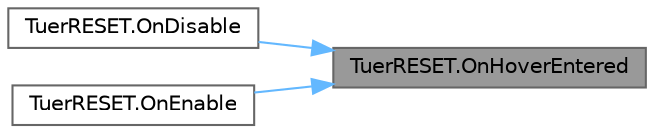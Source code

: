 digraph "TuerRESET.OnHoverEntered"
{
 // LATEX_PDF_SIZE
  bgcolor="transparent";
  edge [fontname=Helvetica,fontsize=10,labelfontname=Helvetica,labelfontsize=10];
  node [fontname=Helvetica,fontsize=10,shape=box,height=0.2,width=0.4];
  rankdir="RL";
  Node1 [id="Node000001",label="TuerRESET.OnHoverEntered",height=0.2,width=0.4,color="gray40", fillcolor="grey60", style="filled", fontcolor="black",tooltip="This method is called when the XR interactor looks at the object, i.e."];
  Node1 -> Node2 [id="edge1_Node000001_Node000002",dir="back",color="steelblue1",style="solid",tooltip=" "];
  Node2 [id="Node000002",label="TuerRESET.OnDisable",height=0.2,width=0.4,color="grey40", fillcolor="white", style="filled",URL="$class_tuer_r_e_s_e_t.html#a95597620b4f69d88305555b1978e8374",tooltip="This method is called when the object is disabled and removes event listeners for the selectEntered a..."];
  Node1 -> Node3 [id="edge2_Node000001_Node000003",dir="back",color="steelblue1",style="solid",tooltip=" "];
  Node3 [id="Node000003",label="TuerRESET.OnEnable",height=0.2,width=0.4,color="grey40", fillcolor="white", style="filled",URL="$class_tuer_r_e_s_e_t.html#a7378ee6af561ae8136860f1a2068cc70",tooltip="This method is called when the object is enabled and adds event listeners for the selectEntered and s..."];
}

